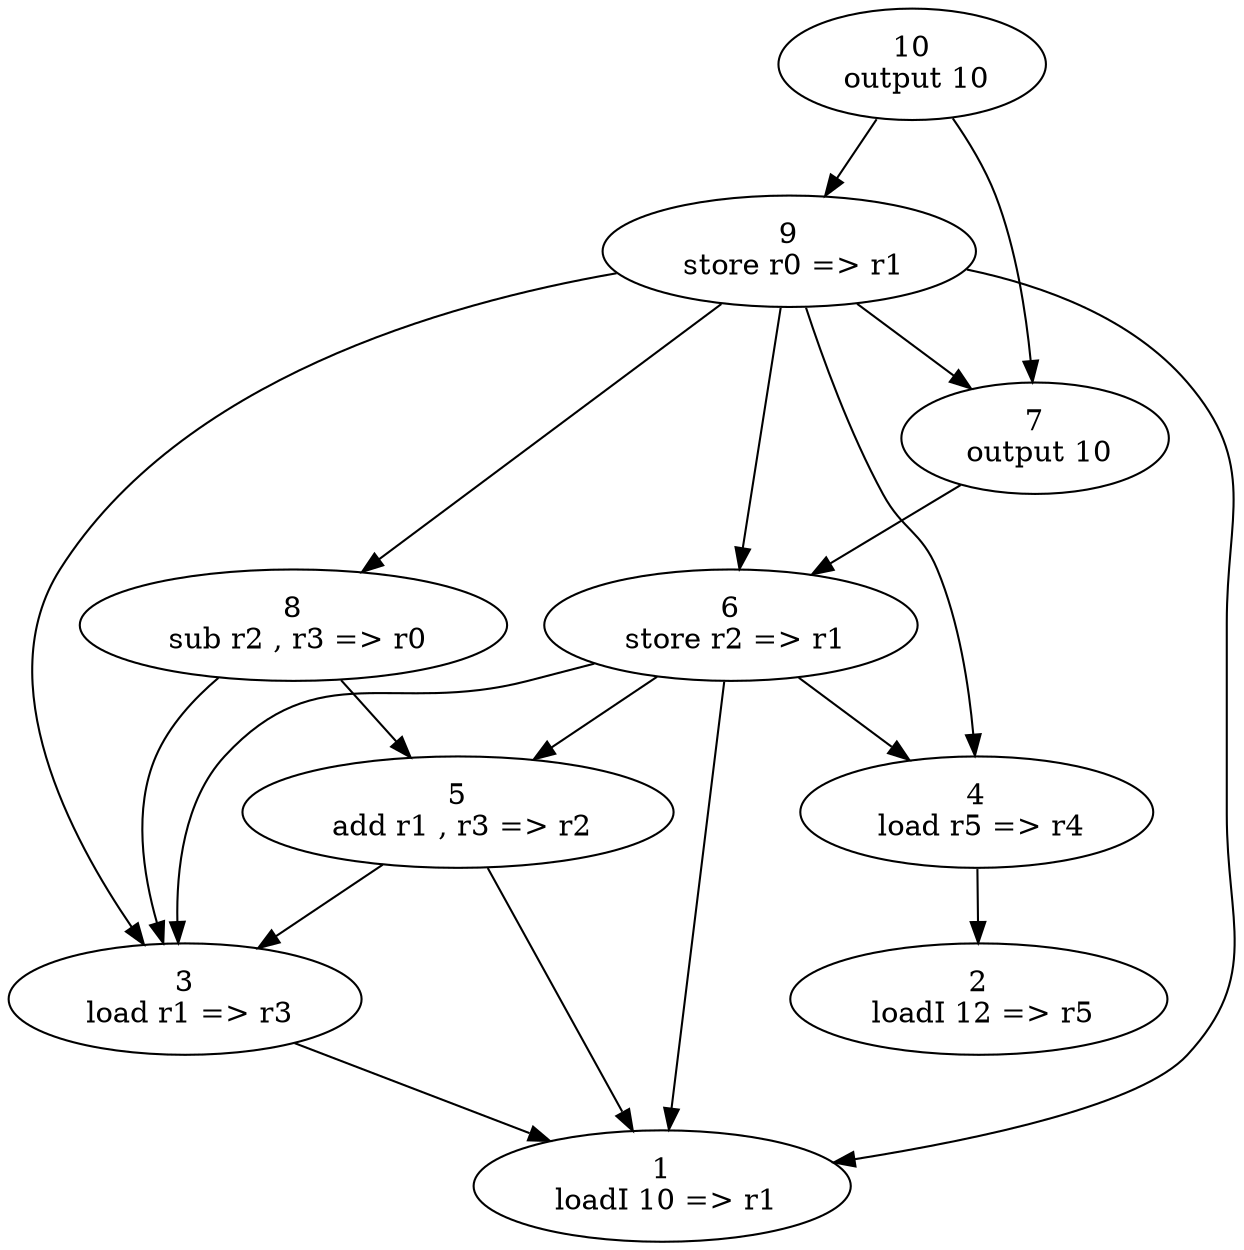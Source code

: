 digraph test
{
	1 [label = "1\n loadI 10 => r1"]
	2 [label = "2\n loadI 12 => r5"]
	3 [label = "3\n load r1 => r3"]
	4 [label = "4\n load r5 => r4"]
	5 [label = "5\n add r1 , r3 => r2"]
	6 [label = "6\n store r2 => r1"]
	7 [label = "7\n output 10"]
	8 [label = "8\n sub r2 , r3 => r0"]
	9 [label = "9\n store r0 => r1"]
	10 [label = "10\n output 10"]
	5 -> 1
	9 -> 1
	3 -> 1
	6 -> 1
	4 -> 2
	9 -> 3
	5 -> 3
	8 -> 3
	6 -> 3
	6 -> 4
	9 -> 4
	6 -> 5
	8 -> 5
	7 -> 6
	9 -> 6
	10 -> 7
	9 -> 7
	9 -> 8
	10 -> 9
}